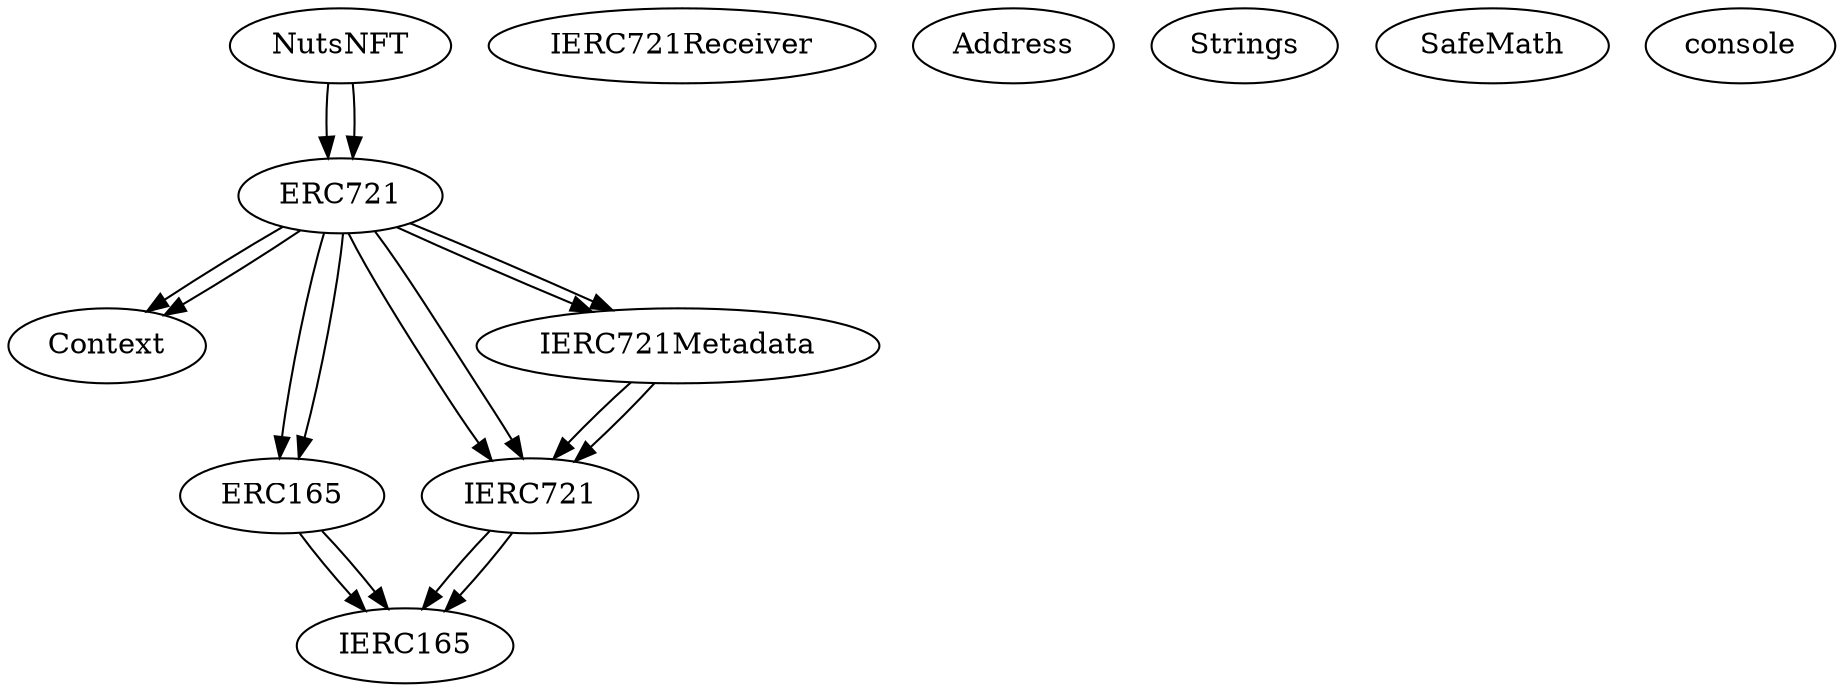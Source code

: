 digraph G {
  graph [ ratio = "auto", page = "40" ];
  "NutsNFT";
  "ERC721";
  "Context";
  "ERC165";
  "IERC721";
  "IERC721Metadata";
  "IERC165";
  "IERC721Receiver";
  "Address";
  "Strings";
  "SafeMath";
  "console";
  "NutsNFT" -> "ERC721";
  "ERC721" -> "Context";
  "ERC721" -> "ERC165";
  "ERC721" -> "IERC721";
  "ERC721" -> "IERC721Metadata";
  "IERC721" -> "IERC165";
  "IERC721Metadata" -> "IERC721";
  "ERC165" -> "IERC165";
  "IERC721" -> "IERC165";
  "ERC165" -> "IERC165";
  "IERC721Metadata" -> "IERC721";
  "ERC721" -> "Context";
  "ERC721" -> "ERC165";
  "ERC721" -> "IERC721";
  "ERC721" -> "IERC721Metadata";
  "NutsNFT" -> "ERC721";
}

